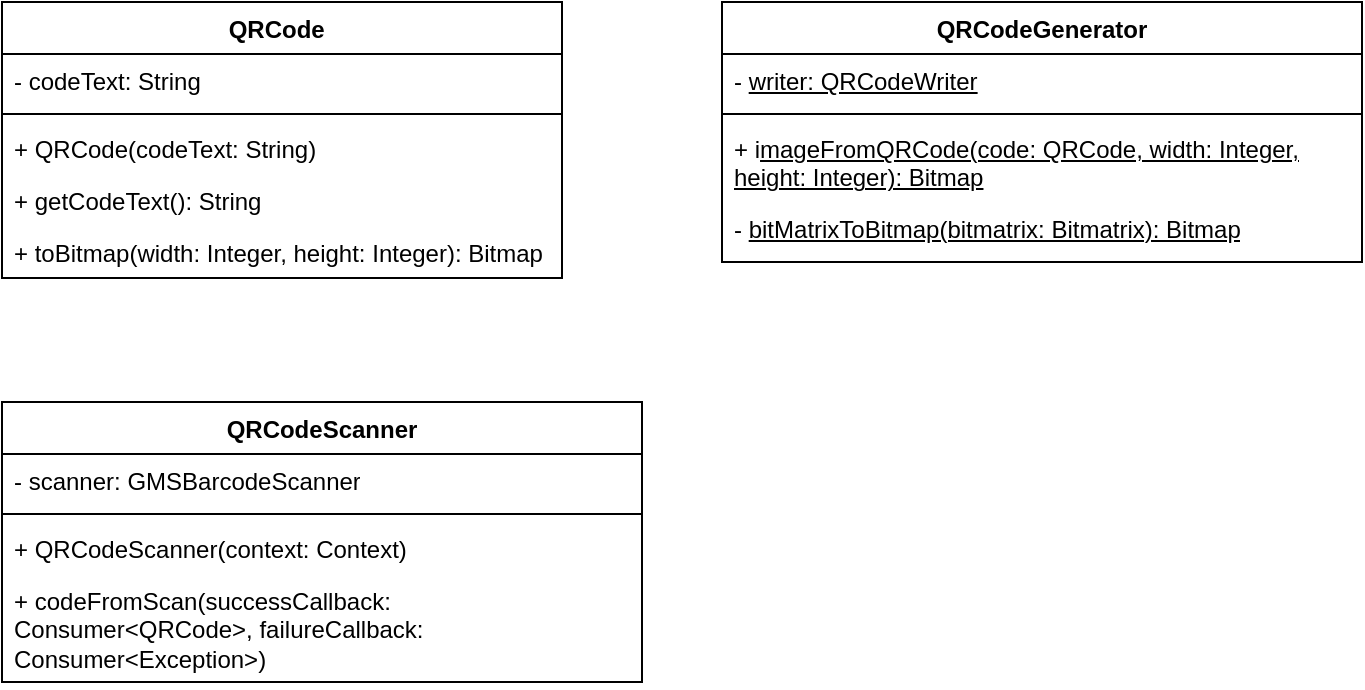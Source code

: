 <mxfile version="24.0.0" type="github">
  <diagram id="WidsWPNvaBzuXncHQqeS" name="Page-1">
    <mxGraphModel dx="956" dy="532" grid="1" gridSize="10" guides="1" tooltips="1" connect="1" arrows="1" fold="1" page="1" pageScale="1" pageWidth="827" pageHeight="1169" math="0" shadow="0">
      <root>
        <mxCell id="WIyWlLk6GJQsqaUBKTNV-0" />
        <mxCell id="WIyWlLk6GJQsqaUBKTNV-1" parent="WIyWlLk6GJQsqaUBKTNV-0" />
        <mxCell id="HuZvCS3wWsBYamXmJctD-1" value="QRCode&lt;span style=&quot;white-space: pre;&quot;&gt;&#x9;&lt;/span&gt;" style="swimlane;fontStyle=1;align=center;verticalAlign=top;childLayout=stackLayout;horizontal=1;startSize=26;horizontalStack=0;resizeParent=1;resizeParentMax=0;resizeLast=0;collapsible=1;marginBottom=0;whiteSpace=wrap;html=1;" vertex="1" parent="WIyWlLk6GJQsqaUBKTNV-1">
          <mxGeometry x="40" y="40" width="280" height="138" as="geometry" />
        </mxCell>
        <mxCell id="HuZvCS3wWsBYamXmJctD-2" value="- codeText: String" style="text;strokeColor=none;fillColor=none;align=left;verticalAlign=top;spacingLeft=4;spacingRight=4;overflow=hidden;rotatable=0;points=[[0,0.5],[1,0.5]];portConstraint=eastwest;whiteSpace=wrap;html=1;" vertex="1" parent="HuZvCS3wWsBYamXmJctD-1">
          <mxGeometry y="26" width="280" height="26" as="geometry" />
        </mxCell>
        <mxCell id="HuZvCS3wWsBYamXmJctD-3" value="" style="line;strokeWidth=1;fillColor=none;align=left;verticalAlign=middle;spacingTop=-1;spacingLeft=3;spacingRight=3;rotatable=0;labelPosition=right;points=[];portConstraint=eastwest;strokeColor=inherit;" vertex="1" parent="HuZvCS3wWsBYamXmJctD-1">
          <mxGeometry y="52" width="280" height="8" as="geometry" />
        </mxCell>
        <mxCell id="HuZvCS3wWsBYamXmJctD-4" value="+ QRCode(codeText: String)" style="text;strokeColor=none;fillColor=none;align=left;verticalAlign=top;spacingLeft=4;spacingRight=4;overflow=hidden;rotatable=0;points=[[0,0.5],[1,0.5]];portConstraint=eastwest;whiteSpace=wrap;html=1;" vertex="1" parent="HuZvCS3wWsBYamXmJctD-1">
          <mxGeometry y="60" width="280" height="26" as="geometry" />
        </mxCell>
        <mxCell id="HuZvCS3wWsBYamXmJctD-5" value="&lt;div&gt;+ getCodeText(): String&lt;/div&gt;" style="text;strokeColor=none;fillColor=none;align=left;verticalAlign=top;spacingLeft=4;spacingRight=4;overflow=hidden;rotatable=0;points=[[0,0.5],[1,0.5]];portConstraint=eastwest;whiteSpace=wrap;html=1;" vertex="1" parent="HuZvCS3wWsBYamXmJctD-1">
          <mxGeometry y="86" width="280" height="26" as="geometry" />
        </mxCell>
        <mxCell id="HuZvCS3wWsBYamXmJctD-6" value="&lt;div&gt;+ toBitmap(width: Integer, height: Integer): Bitmap&lt;br&gt;&lt;/div&gt;" style="text;strokeColor=none;fillColor=none;align=left;verticalAlign=top;spacingLeft=4;spacingRight=4;overflow=hidden;rotatable=0;points=[[0,0.5],[1,0.5]];portConstraint=eastwest;whiteSpace=wrap;html=1;" vertex="1" parent="HuZvCS3wWsBYamXmJctD-1">
          <mxGeometry y="112" width="280" height="26" as="geometry" />
        </mxCell>
        <mxCell id="HuZvCS3wWsBYamXmJctD-8" value="QRCodeGenerator" style="swimlane;fontStyle=1;align=center;verticalAlign=top;childLayout=stackLayout;horizontal=1;startSize=26;horizontalStack=0;resizeParent=1;resizeParentMax=0;resizeLast=0;collapsible=1;marginBottom=0;whiteSpace=wrap;html=1;" vertex="1" parent="WIyWlLk6GJQsqaUBKTNV-1">
          <mxGeometry x="400" y="40" width="320" height="130" as="geometry" />
        </mxCell>
        <mxCell id="HuZvCS3wWsBYamXmJctD-9" value="- &lt;u&gt;writer: QRCodeWriter&lt;/u&gt;" style="text;strokeColor=none;fillColor=none;align=left;verticalAlign=top;spacingLeft=4;spacingRight=4;overflow=hidden;rotatable=0;points=[[0,0.5],[1,0.5]];portConstraint=eastwest;whiteSpace=wrap;html=1;" vertex="1" parent="HuZvCS3wWsBYamXmJctD-8">
          <mxGeometry y="26" width="320" height="26" as="geometry" />
        </mxCell>
        <mxCell id="HuZvCS3wWsBYamXmJctD-10" value="" style="line;strokeWidth=1;fillColor=none;align=left;verticalAlign=middle;spacingTop=-1;spacingLeft=3;spacingRight=3;rotatable=0;labelPosition=right;points=[];portConstraint=eastwest;strokeColor=inherit;" vertex="1" parent="HuZvCS3wWsBYamXmJctD-8">
          <mxGeometry y="52" width="320" height="8" as="geometry" />
        </mxCell>
        <mxCell id="HuZvCS3wWsBYamXmJctD-11" value="+ i&lt;u&gt;mageFromQRCode(code: QRCode, width: Integer, height: Integer): Bitmap&lt;/u&gt;" style="text;strokeColor=none;fillColor=none;align=left;verticalAlign=top;spacingLeft=4;spacingRight=4;overflow=hidden;rotatable=0;points=[[0,0.5],[1,0.5]];portConstraint=eastwest;whiteSpace=wrap;html=1;" vertex="1" parent="HuZvCS3wWsBYamXmJctD-8">
          <mxGeometry y="60" width="320" height="40" as="geometry" />
        </mxCell>
        <mxCell id="HuZvCS3wWsBYamXmJctD-13" value="- &lt;u&gt;bitMatrixToBitmap(bitmatrix: Bitmatrix): Bitmap&lt;/u&gt;" style="text;strokeColor=none;fillColor=none;align=left;verticalAlign=top;spacingLeft=4;spacingRight=4;overflow=hidden;rotatable=0;points=[[0,0.5],[1,0.5]];portConstraint=eastwest;whiteSpace=wrap;html=1;" vertex="1" parent="HuZvCS3wWsBYamXmJctD-8">
          <mxGeometry y="100" width="320" height="30" as="geometry" />
        </mxCell>
        <mxCell id="HuZvCS3wWsBYamXmJctD-14" value="QRCodeScanner" style="swimlane;fontStyle=1;align=center;verticalAlign=top;childLayout=stackLayout;horizontal=1;startSize=26;horizontalStack=0;resizeParent=1;resizeParentMax=0;resizeLast=0;collapsible=1;marginBottom=0;whiteSpace=wrap;html=1;" vertex="1" parent="WIyWlLk6GJQsqaUBKTNV-1">
          <mxGeometry x="40" y="240" width="320" height="140" as="geometry" />
        </mxCell>
        <mxCell id="HuZvCS3wWsBYamXmJctD-15" value="- scanner: GMSBarcodeScanner" style="text;strokeColor=none;fillColor=none;align=left;verticalAlign=top;spacingLeft=4;spacingRight=4;overflow=hidden;rotatable=0;points=[[0,0.5],[1,0.5]];portConstraint=eastwest;whiteSpace=wrap;html=1;" vertex="1" parent="HuZvCS3wWsBYamXmJctD-14">
          <mxGeometry y="26" width="320" height="26" as="geometry" />
        </mxCell>
        <mxCell id="HuZvCS3wWsBYamXmJctD-16" value="" style="line;strokeWidth=1;fillColor=none;align=left;verticalAlign=middle;spacingTop=-1;spacingLeft=3;spacingRight=3;rotatable=0;labelPosition=right;points=[];portConstraint=eastwest;strokeColor=inherit;" vertex="1" parent="HuZvCS3wWsBYamXmJctD-14">
          <mxGeometry y="52" width="320" height="8" as="geometry" />
        </mxCell>
        <mxCell id="HuZvCS3wWsBYamXmJctD-17" value="&lt;div&gt;+ QRCodeScanner(context: Context)&lt;/div&gt;" style="text;strokeColor=none;fillColor=none;align=left;verticalAlign=top;spacingLeft=4;spacingRight=4;overflow=hidden;rotatable=0;points=[[0,0.5],[1,0.5]];portConstraint=eastwest;whiteSpace=wrap;html=1;" vertex="1" parent="HuZvCS3wWsBYamXmJctD-14">
          <mxGeometry y="60" width="320" height="26" as="geometry" />
        </mxCell>
        <mxCell id="HuZvCS3wWsBYamXmJctD-18" value="&lt;div&gt;+ codeFromScan(successCallback: Consumer&amp;lt;QRCode&amp;gt;, failureCallback: Consumer&amp;lt;Exception&amp;gt;)&lt;/div&gt;" style="text;strokeColor=none;fillColor=none;align=left;verticalAlign=top;spacingLeft=4;spacingRight=4;overflow=hidden;rotatable=0;points=[[0,0.5],[1,0.5]];portConstraint=eastwest;whiteSpace=wrap;html=1;" vertex="1" parent="HuZvCS3wWsBYamXmJctD-14">
          <mxGeometry y="86" width="320" height="54" as="geometry" />
        </mxCell>
      </root>
    </mxGraphModel>
  </diagram>
</mxfile>
